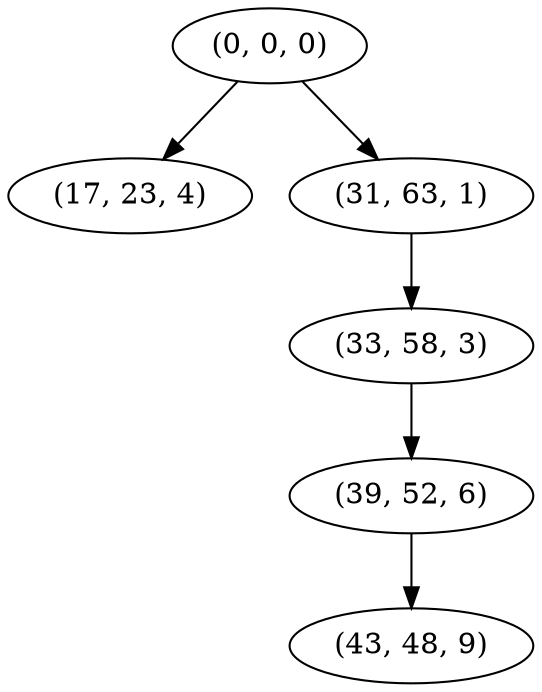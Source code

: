 digraph tree {
    "(0, 0, 0)";
    "(17, 23, 4)";
    "(31, 63, 1)";
    "(33, 58, 3)";
    "(39, 52, 6)";
    "(43, 48, 9)";
    "(0, 0, 0)" -> "(17, 23, 4)";
    "(0, 0, 0)" -> "(31, 63, 1)";
    "(31, 63, 1)" -> "(33, 58, 3)";
    "(33, 58, 3)" -> "(39, 52, 6)";
    "(39, 52, 6)" -> "(43, 48, 9)";
}

